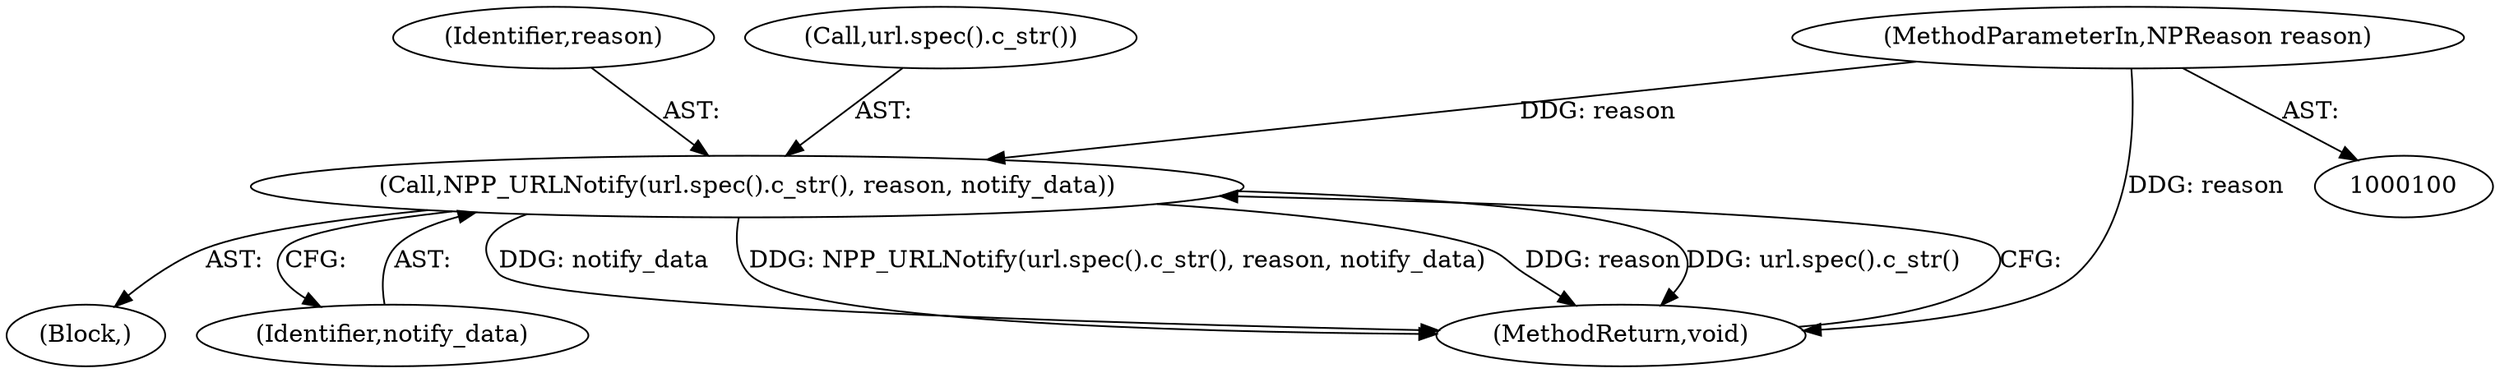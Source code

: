 digraph "0_Chrome_ea3d1d84be3d6f97bf50e76511c9e26af6895533_26@pointer" {
"1000119" [label="(Call,NPP_URLNotify(url.spec().c_str(), reason, notify_data))"];
"1000102" [label="(MethodParameterIn,NPReason reason)"];
"1000104" [label="(Block,)"];
"1000122" [label="(Identifier,notify_data)"];
"1000123" [label="(MethodReturn,void)"];
"1000121" [label="(Identifier,reason)"];
"1000119" [label="(Call,NPP_URLNotify(url.spec().c_str(), reason, notify_data))"];
"1000102" [label="(MethodParameterIn,NPReason reason)"];
"1000120" [label="(Call,url.spec().c_str())"];
"1000119" -> "1000104"  [label="AST: "];
"1000119" -> "1000122"  [label="CFG: "];
"1000120" -> "1000119"  [label="AST: "];
"1000121" -> "1000119"  [label="AST: "];
"1000122" -> "1000119"  [label="AST: "];
"1000123" -> "1000119"  [label="CFG: "];
"1000119" -> "1000123"  [label="DDG: notify_data"];
"1000119" -> "1000123"  [label="DDG: NPP_URLNotify(url.spec().c_str(), reason, notify_data)"];
"1000119" -> "1000123"  [label="DDG: reason"];
"1000119" -> "1000123"  [label="DDG: url.spec().c_str()"];
"1000102" -> "1000119"  [label="DDG: reason"];
"1000102" -> "1000100"  [label="AST: "];
"1000102" -> "1000123"  [label="DDG: reason"];
}
